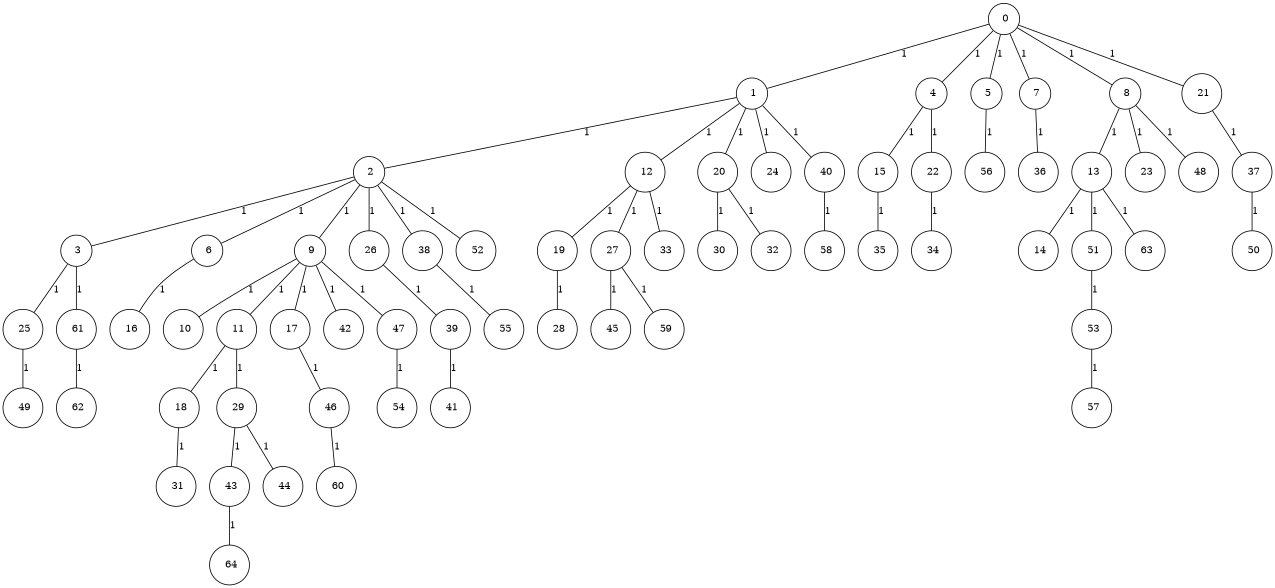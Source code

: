 graph G {
size="8.5,11;"
ratio = "expand;"
fixedsize="true;"
overlap="scale;"
node[shape=circle,width=.12,hight=.12,fontsize=12]
edge[fontsize=12]

0[label=" 0" color=black, pos="0.97667277,1.660317!"];
1[label=" 1" color=black, pos="2.2125285,2.4961747!"];
2[label=" 2" color=black, pos="0.82038597,2.7249668!"];
3[label=" 3" color=black, pos="2.7931402,2.9902698!"];
4[label=" 4" color=black, pos="0.40385903,0.98424056!"];
5[label=" 5" color=black, pos="1.2297028,0.44074291!"];
6[label=" 6" color=black, pos="1.4828748,1.805709!"];
7[label=" 7" color=black, pos="2.5226694,0.28484541!"];
8[label=" 8" color=black, pos="1.6594418,0.56071189!"];
9[label=" 9" color=black, pos="1.0121209,1.9091855!"];
10[label=" 10" color=black, pos="2.8751572,2.0018435!"];
11[label=" 11" color=black, pos="0.52094422,0.22428079!"];
12[label=" 12" color=black, pos="2.1939197,0.25895927!"];
13[label=" 13" color=black, pos="1.072087,0.49027736!"];
14[label=" 14" color=black, pos="1.6692143,2.781787!"];
15[label=" 15" color=black, pos="2.5051364,1.6912259!"];
16[label=" 16" color=black, pos="2.0117948,2.0365485!"];
17[label=" 17" color=black, pos="1.3088244,0.85642259!"];
18[label=" 18" color=black, pos="2.5798864,1.8522788!"];
19[label=" 19" color=black, pos="0.85037941,2.0256338!"];
20[label=" 20" color=black, pos="1.285081,1.4679217!"];
21[label=" 21" color=black, pos="0.98429527,1.9121299!"];
22[label=" 22" color=black, pos="1.2541854,0.84539333!"];
23[label=" 23" color=black, pos="1.7605493,1.9239001!"];
24[label=" 24" color=black, pos="0.78855705,1.7962599!"];
25[label=" 25" color=black, pos="2.9061825,1.281363!"];
26[label=" 26" color=black, pos="2.5109486,0.58689947!"];
27[label=" 27" color=black, pos="0.21020145,1.4056271!"];
28[label=" 28" color=black, pos="0.89712639,2.8524504!"];
29[label=" 29" color=black, pos="2.8317479,2.5349313!"];
30[label=" 30" color=black, pos="2.4584972,0.84525515!"];
31[label=" 31" color=black, pos="2.9169438,1.9913906!"];
32[label=" 32" color=black, pos="0.72960375,1.8028823!"];
33[label=" 33" color=black, pos="2.4403329,0.12185517!"];
34[label=" 34" color=black, pos="1.2178871,0.31260948!"];
35[label=" 35" color=black, pos="2.3212879,1.923371!"];
36[label=" 36" color=black, pos="2.5917854,2.099836!"];
37[label=" 37" color=black, pos="2.5404017,1.5094666!"];
38[label=" 38" color=black, pos="0.015091802,0.21794534!"];
39[label=" 39" color=black, pos="1.1238769,1.6375365!"];
40[label=" 40" color=black, pos="1.9969864,1.4892669!"];
41[label=" 41" color=black, pos="2.5246641,2.3886009!"];
42[label=" 42" color=black, pos="1.3198768,0.17063968!"];
43[label=" 43" color=black, pos="0.41944696,2.859579!"];
44[label=" 44" color=black, pos="0.86983203,0.43476562!"];
45[label=" 45" color=black, pos="1.5941822,0.40913259!"];
46[label=" 46" color=black, pos="1.2989539,2.5413096!"];
47[label=" 47" color=black, pos="0.83641388,0.27631145!"];
48[label=" 48" color=black, pos="0.61926494,2.2707197!"];
49[label=" 49" color=black, pos="1.3767005,1.8864802!"];
50[label=" 50" color=black, pos="0.36053095,2.3377419!"];
51[label=" 51" color=black, pos="1.1511305,1.7912103!"];
52[label=" 52" color=black, pos="2.1567359,0.43119623!"];
53[label=" 53" color=black, pos="1.1702081,0.3601921!"];
54[label=" 54" color=black, pos="0.46740675,2.8919927!"];
55[label=" 55" color=black, pos="2.0803479,2.1372209!"];
56[label=" 56" color=black, pos="2.9338826,0.8435418!"];
57[label=" 57" color=black, pos="1.0672612,2.0071603!"];
58[label=" 58" color=black, pos="1.7871418,2.2077701!"];
59[label=" 59" color=black, pos="2.5422232,2.9592348!"];
60[label=" 60" color=black, pos="0.22495623,0.44987723!"];
61[label=" 61" color=black, pos="2.2307599,1.8643262!"];
62[label=" 62" color=black, pos="0.71157105,2.0019872!"];
63[label=" 63" color=black, pos="1.9246231,0.49153169!"];
64[label=" 64" color=black, pos="2.5471488,1.1690887!"];
0--1[label="1"]
0--4[label="1"]
0--5[label="1"]
0--7[label="1"]
0--8[label="1"]
0--21[label="1"]
1--2[label="1"]
1--12[label="1"]
1--20[label="1"]
1--24[label="1"]
1--40[label="1"]
2--3[label="1"]
2--6[label="1"]
2--9[label="1"]
2--26[label="1"]
2--38[label="1"]
2--52[label="1"]
3--25[label="1"]
3--61[label="1"]
4--15[label="1"]
4--22[label="1"]
5--56[label="1"]
6--16[label="1"]
7--36[label="1"]
8--13[label="1"]
8--23[label="1"]
8--48[label="1"]
9--10[label="1"]
9--11[label="1"]
9--17[label="1"]
9--42[label="1"]
9--47[label="1"]
11--18[label="1"]
11--29[label="1"]
12--19[label="1"]
12--27[label="1"]
12--33[label="1"]
13--14[label="1"]
13--51[label="1"]
13--63[label="1"]
15--35[label="1"]
17--46[label="1"]
18--31[label="1"]
19--28[label="1"]
20--30[label="1"]
20--32[label="1"]
21--37[label="1"]
22--34[label="1"]
25--49[label="1"]
26--39[label="1"]
27--45[label="1"]
27--59[label="1"]
29--43[label="1"]
29--44[label="1"]
37--50[label="1"]
38--55[label="1"]
39--41[label="1"]
40--58[label="1"]
43--64[label="1"]
46--60[label="1"]
47--54[label="1"]
51--53[label="1"]
53--57[label="1"]
61--62[label="1"]

}

